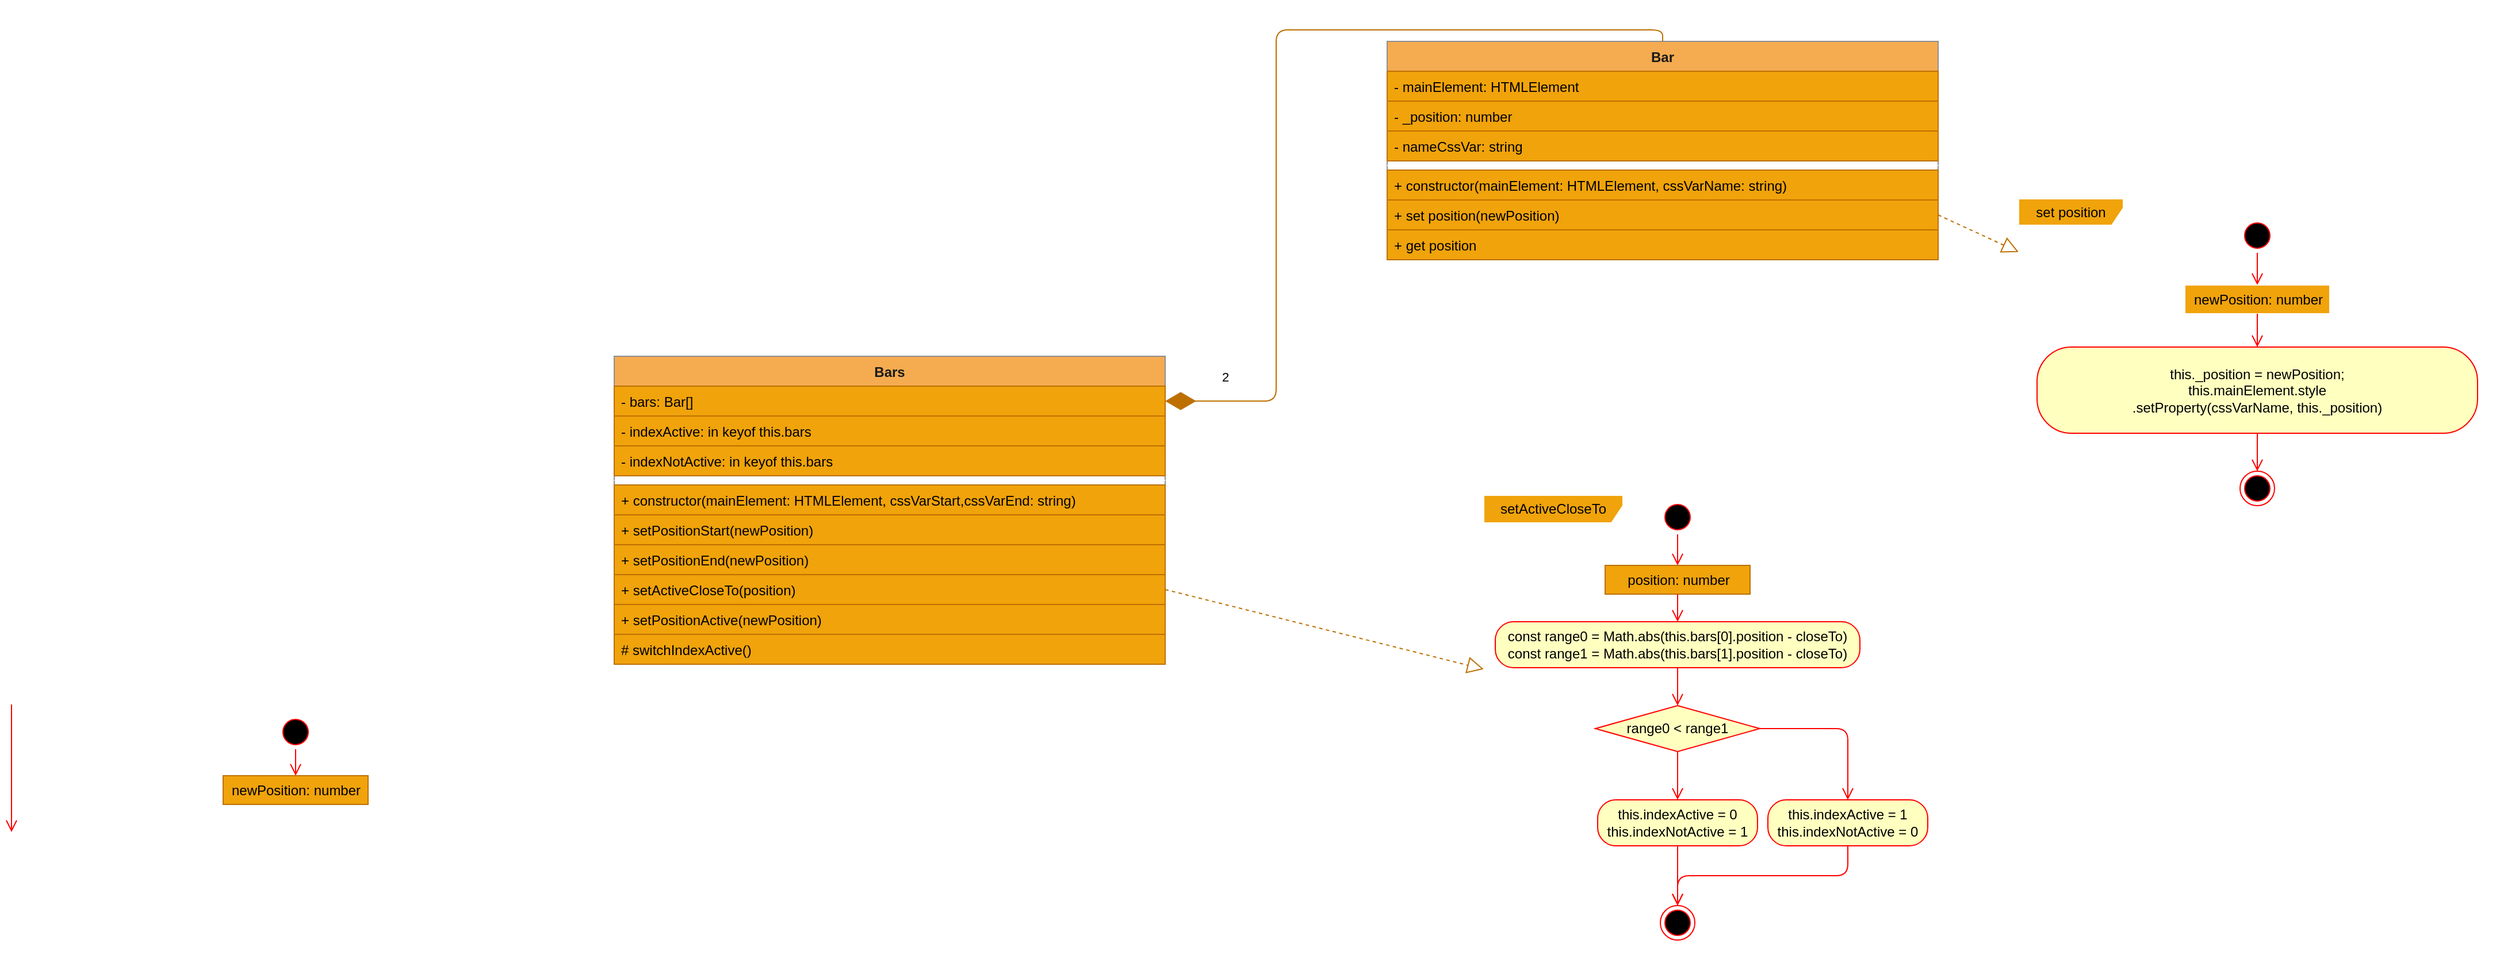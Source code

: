<mxfile>
    <diagram id="74KT8LeQoiMAGFOcbMwj" name="View">
        <mxGraphModel dx="813" dy="1317" grid="0" gridSize="10" guides="1" tooltips="1" connect="1" arrows="1" fold="1" page="0" pageScale="1" pageWidth="1169" pageHeight="827" background="none" math="0" shadow="0">
            <root>
                <mxCell id="0"/>
                <mxCell id="129" value="Def Figure" parent="0" visible="0"/>
                <mxCell id="130" value="View" style="swimlane;fontStyle=1;align=center;verticalAlign=top;childLayout=stackLayout;horizontal=1;startSize=26;horizontalStack=0;resizeParent=1;resizeParentMax=0;resizeLast=0;collapsible=1;marginBottom=0;rounded=0;sketch=0;strokeColor=#909090;fillColor=#F5AB50;fontColor=#1A1A1A;" parent="129" vertex="1">
                    <mxGeometry x="643" y="-582" width="228" height="164" as="geometry"/>
                </mxCell>
                <mxCell id="131" value="# protected: type" style="text;fillColor=#f0a30a;align=left;verticalAlign=top;spacingLeft=4;spacingRight=4;overflow=hidden;rotatable=0;points=[[0,0.5],[1,0.5]];portConstraint=eastwest;strokeColor=#BD7000;fontColor=#000000;" parent="130" vertex="1">
                    <mxGeometry y="26" width="228" height="26" as="geometry"/>
                </mxCell>
                <mxCell id="132" value="# bars: Bars" style="text;fillColor=#f0a30a;align=left;verticalAlign=top;spacingLeft=4;spacingRight=4;overflow=hidden;rotatable=0;points=[[0,0.5],[1,0.5]];portConstraint=eastwest;strokeColor=#BD7000;fontColor=#000000;" parent="130" vertex="1">
                    <mxGeometry y="52" width="228" height="26" as="geometry"/>
                </mxCell>
                <mxCell id="133" value="- private: type" style="text;fillColor=#f0a30a;align=left;verticalAlign=top;spacingLeft=4;spacingRight=4;overflow=hidden;rotatable=0;points=[[0,0.5],[1,0.5]];portConstraint=eastwest;strokeColor=#BD7000;fontColor=#000000;" parent="130" vertex="1">
                    <mxGeometry y="78" width="228" height="26" as="geometry"/>
                </mxCell>
                <mxCell id="134" value="+ public: type" style="text;fillColor=#f0a30a;align=left;verticalAlign=top;spacingLeft=4;spacingRight=4;overflow=hidden;rotatable=0;points=[[0,0.5],[1,0.5]];portConstraint=eastwest;strokeColor=#BD7000;fontColor=#000000;" parent="130" vertex="1">
                    <mxGeometry y="104" width="228" height="26" as="geometry"/>
                </mxCell>
                <mxCell id="135" value="" style="line;strokeWidth=1;align=left;verticalAlign=middle;spacingTop=-1;spacingLeft=3;spacingRight=3;rotatable=0;labelPosition=right;points=[];portConstraint=eastwest;fillColor=#F0A30A;strokeColor=#FFFFFF;" parent="130" vertex="1">
                    <mxGeometry y="130" width="228" height="8" as="geometry"/>
                </mxCell>
                <mxCell id="136" value="# protected(type): type" style="text;align=left;verticalAlign=top;spacingLeft=4;spacingRight=4;overflow=hidden;rotatable=0;points=[[0,0.5],[1,0.5]];portConstraint=eastwest;strokeColor=#BD7000;fontColor=#000000;fillColor=#F0A30A;" parent="130" vertex="1">
                    <mxGeometry y="138" width="228" height="26" as="geometry"/>
                </mxCell>
                <mxCell id="137" value="newPosition: number" style="html=1;rounded=0;sketch=0;fillColor=#F0A30A;gradientColor=none;fontColor=#000000;strokeColor=#BD7000;" parent="129" vertex="1">
                    <mxGeometry x="1165" y="-500" width="126" height="25" as="geometry"/>
                </mxCell>
                <mxCell id="138" value="Activity" style="rounded=1;whiteSpace=wrap;html=1;arcSize=40;fontColor=#000000;fillColor=#ffffc0;strokeColor=#ff0000;" parent="129" vertex="1">
                    <mxGeometry x="655" y="-197" width="120" height="40" as="geometry"/>
                </mxCell>
                <mxCell id="139" value="" style="edgeStyle=orthogonalEdgeStyle;html=1;verticalAlign=bottom;endArrow=open;endSize=8;strokeColor=#ff0000;fontColor=#000000;" parent="129" source="138" edge="1">
                    <mxGeometry relative="1" as="geometry">
                        <mxPoint x="715" y="-97" as="targetPoint"/>
                    </mxGeometry>
                </mxCell>
                <mxCell id="140" value="Condition" style="rhombus;whiteSpace=wrap;html=1;fillColor=#ffffc0;strokeColor=#ff0000;fontColor=#000000;" parent="129" vertex="1">
                    <mxGeometry x="1133" y="-207" width="80" height="40" as="geometry"/>
                </mxCell>
                <mxCell id="141" value="&lt;font color=&quot;#ffffff&quot;&gt;no&lt;/font&gt;" style="edgeStyle=orthogonalEdgeStyle;html=1;align=left;verticalAlign=bottom;endArrow=open;endSize=8;strokeColor=#ff0000;fontColor=#000000;" parent="129" source="140" edge="1">
                    <mxGeometry x="-1" relative="1" as="geometry">
                        <mxPoint x="1313" y="-187" as="targetPoint"/>
                    </mxGeometry>
                </mxCell>
                <mxCell id="142" value="&lt;font color=&quot;#ffffff&quot;&gt;yes&lt;/font&gt;" style="edgeStyle=orthogonalEdgeStyle;html=1;align=left;verticalAlign=top;endArrow=open;endSize=8;strokeColor=#ff0000;fontColor=#000000;" parent="129" source="140" edge="1">
                    <mxGeometry x="-1" relative="1" as="geometry">
                        <mxPoint x="1173" y="-107" as="targetPoint"/>
                    </mxGeometry>
                </mxCell>
                <mxCell id="145" value="set start" style="shape=umlFrame;whiteSpace=wrap;html=1;rounded=0;sketch=0;strokeColor=#FFFFFF;fillColor=#F0A30A;gradientColor=none;fontColor=#000000;" parent="129" vertex="1">
                    <mxGeometry x="1468" y="-622" width="417" height="285" as="geometry"/>
                </mxCell>
                <mxCell id="1" parent="0" visible="0"/>
                <mxCell id="119" value="Condition" style="rhombus;whiteSpace=wrap;html=1;fillColor=#ffffc0;strokeColor=#ff0000;" parent="1" vertex="1">
                    <mxGeometry x="2443.0" y="195" width="80" height="40" as="geometry"/>
                </mxCell>
                <mxCell id="91" value="View" parent="0" visible="0"/>
                <mxCell id="56" value="View" style="swimlane;fontStyle=1;align=center;verticalAlign=top;childLayout=stackLayout;horizontal=1;startSize=26;horizontalStack=0;resizeParent=1;resizeParentMax=0;resizeLast=0;collapsible=1;marginBottom=0;rounded=0;sketch=0;strokeColor=#909090;fillColor=#F5AB50;fontColor=#1A1A1A;" parent="91" vertex="1">
                    <mxGeometry x="571" y="47" width="228" height="190" as="geometry"/>
                </mxCell>
                <mxCell id="76" value="# protected: type" style="text;fillColor=#f0a30a;align=left;verticalAlign=top;spacingLeft=4;spacingRight=4;overflow=hidden;rotatable=0;points=[[0,0.5],[1,0.5]];portConstraint=eastwest;strokeColor=#BD7000;fontColor=#000000;" parent="56" vertex="1">
                    <mxGeometry y="26" width="228" height="26" as="geometry"/>
                </mxCell>
                <mxCell id="75" value="# bars: Bar[]" style="text;fillColor=#f0a30a;align=left;verticalAlign=top;spacingLeft=4;spacingRight=4;overflow=hidden;rotatable=0;points=[[0,0.5],[1,0.5]];portConstraint=eastwest;strokeColor=#BD7000;fontColor=#000000;" parent="56" vertex="1">
                    <mxGeometry y="52" width="228" height="26" as="geometry"/>
                </mxCell>
                <mxCell id="57" value="- private: type" style="text;fillColor=#f0a30a;align=left;verticalAlign=top;spacingLeft=4;spacingRight=4;overflow=hidden;rotatable=0;points=[[0,0.5],[1,0.5]];portConstraint=eastwest;strokeColor=#BD7000;fontColor=#000000;" parent="56" vertex="1">
                    <mxGeometry y="78" width="228" height="26" as="geometry"/>
                </mxCell>
                <mxCell id="64" value="+ public: type" style="text;fillColor=#f0a30a;align=left;verticalAlign=top;spacingLeft=4;spacingRight=4;overflow=hidden;rotatable=0;points=[[0,0.5],[1,0.5]];portConstraint=eastwest;strokeColor=#BD7000;fontColor=#000000;" parent="56" vertex="1">
                    <mxGeometry y="104" width="228" height="26" as="geometry"/>
                </mxCell>
                <mxCell id="58" value="" style="line;strokeWidth=1;align=left;verticalAlign=middle;spacingTop=-1;spacingLeft=3;spacingRight=3;rotatable=0;labelPosition=right;points=[];portConstraint=eastwest;fillColor=#F0A30A;strokeColor=#FFFFFF;" parent="56" vertex="1">
                    <mxGeometry y="130" width="228" height="8" as="geometry"/>
                </mxCell>
                <mxCell id="59" value="# protected(type): type" style="text;align=left;verticalAlign=top;spacingLeft=4;spacingRight=4;overflow=hidden;rotatable=0;points=[[0,0.5],[1,0.5]];portConstraint=eastwest;strokeColor=#BD7000;fontColor=#000000;fillColor=#F0A30A;" parent="56" vertex="1">
                    <mxGeometry y="138" width="228" height="26" as="geometry"/>
                </mxCell>
                <mxCell id="162" value="# moveEndBar(ev:MouseEvent)" style="text;align=left;verticalAlign=top;spacingLeft=4;spacingRight=4;overflow=hidden;rotatable=0;points=[[0,0.5],[1,0.5]];portConstraint=eastwest;strokeColor=#BD7000;fontColor=#000000;fillColor=#F0A30A;" parent="56" vertex="1">
                    <mxGeometry y="164" width="228" height="26" as="geometry"/>
                </mxCell>
                <mxCell id="92" value="Bars" parent="0"/>
                <mxCell id="88" value="" style="endArrow=diamondThin;endFill=1;endSize=24;html=1;strokeColor=#BD7000;fontColor=#000000;entryX=1;entryY=0.5;entryDx=0;entryDy=0;exitX=0.5;exitY=0;exitDx=0;exitDy=0;edgeStyle=orthogonalEdgeStyle;fillColor=#f0a30a;" parent="92" source="69" target="75" edge="1">
                    <mxGeometry width="160" relative="1" as="geometry">
                        <mxPoint x="1019" y="103" as="sourcePoint"/>
                        <mxPoint x="1179" y="103" as="targetPoint"/>
                    </mxGeometry>
                </mxCell>
                <mxCell id="90" value="&lt;font color=&quot;#ffffff&quot;&gt;+ 1, 2&lt;/font&gt;" style="edgeLabel;html=1;align=center;verticalAlign=middle;resizable=0;points=[];fontColor=#000000;" parent="88" vertex="1" connectable="0">
                    <mxGeometry x="0.877" y="2" relative="1" as="geometry">
                        <mxPoint x="8.5" y="11" as="offset"/>
                    </mxGeometry>
                </mxCell>
                <mxCell id="69" value="Bars" style="swimlane;fontStyle=1;align=center;verticalAlign=top;childLayout=stackLayout;horizontal=1;startSize=26;horizontalStack=0;resizeParent=1;resizeParentMax=0;resizeLast=0;collapsible=1;marginBottom=0;rounded=0;sketch=0;strokeColor=#909090;fillColor=#F5AB50;fontColor=#1A1A1A;" parent="92" vertex="1">
                    <mxGeometry x="905" y="-251" width="479" height="268" as="geometry"/>
                </mxCell>
                <mxCell id="dh0iSm7wnKfBE4R76pGg-200" value="- bars: Bar[]" style="text;fillColor=#f0a30a;align=left;verticalAlign=top;spacingLeft=4;spacingRight=4;overflow=hidden;rotatable=0;points=[[0,0.5],[1,0.5]];portConstraint=eastwest;strokeColor=#BD7000;fontColor=#000000;" vertex="1" parent="69">
                    <mxGeometry y="26" width="479" height="26" as="geometry"/>
                </mxCell>
                <mxCell id="dh0iSm7wnKfBE4R76pGg-233" value="- indexActive: in keyof this.bars" style="text;fillColor=#f0a30a;align=left;verticalAlign=top;spacingLeft=4;spacingRight=4;overflow=hidden;rotatable=0;points=[[0,0.5],[1,0.5]];portConstraint=eastwest;strokeColor=#BD7000;fontColor=#000000;" vertex="1" parent="69">
                    <mxGeometry y="52" width="479" height="26" as="geometry"/>
                </mxCell>
                <mxCell id="dh0iSm7wnKfBE4R76pGg-201" value="- indexNotActive: in keyof this.bars" style="text;fillColor=#f0a30a;align=left;verticalAlign=top;spacingLeft=4;spacingRight=4;overflow=hidden;rotatable=0;points=[[0,0.5],[1,0.5]];portConstraint=eastwest;strokeColor=#BD7000;fontColor=#000000;" vertex="1" parent="69">
                    <mxGeometry y="78" width="479" height="26" as="geometry"/>
                </mxCell>
                <mxCell id="73" value="" style="line;strokeWidth=1;align=left;verticalAlign=middle;spacingTop=-1;spacingLeft=3;spacingRight=3;rotatable=0;labelPosition=right;points=[];portConstraint=eastwest;fillColor=#F0A30A;strokeColor=#FFFFFF;" parent="69" vertex="1">
                    <mxGeometry y="104" width="479" height="8" as="geometry"/>
                </mxCell>
                <mxCell id="78" value="+ constructor(mainElement: HTMLElement, cssVarStart,cssVarEnd: string)" style="text;align=left;verticalAlign=top;spacingLeft=4;spacingRight=4;overflow=hidden;rotatable=0;points=[[0,0.5],[1,0.5]];portConstraint=eastwest;strokeColor=#BD7000;fontColor=#000000;fillColor=#F0A30A;" parent="69" vertex="1">
                    <mxGeometry y="112" width="479" height="26" as="geometry"/>
                </mxCell>
                <mxCell id="dh0iSm7wnKfBE4R76pGg-185" value="+ setPositionStart(newPosition)" style="text;align=left;verticalAlign=top;spacingLeft=4;spacingRight=4;overflow=hidden;rotatable=0;points=[[0,0.5],[1,0.5]];portConstraint=eastwest;strokeColor=#BD7000;fontColor=#000000;fillColor=#F0A30A;" vertex="1" parent="69">
                    <mxGeometry y="138" width="479" height="26" as="geometry"/>
                </mxCell>
                <mxCell id="79" value="+ setPositionEnd(newPosition)" style="text;align=left;verticalAlign=top;spacingLeft=4;spacingRight=4;overflow=hidden;rotatable=0;points=[[0,0.5],[1,0.5]];portConstraint=eastwest;strokeColor=#BD7000;fontColor=#000000;fillColor=#F0A30A;" parent="69" vertex="1">
                    <mxGeometry y="164" width="479" height="26" as="geometry"/>
                </mxCell>
                <mxCell id="80" value="+ setActiveCloseTo(position)" style="text;align=left;verticalAlign=top;spacingLeft=4;spacingRight=4;overflow=hidden;rotatable=0;points=[[0,0.5],[1,0.5]];portConstraint=eastwest;strokeColor=#BD7000;fontColor=#000000;fillColor=#F0A30A;" parent="69" vertex="1">
                    <mxGeometry y="190" width="479" height="26" as="geometry"/>
                </mxCell>
                <mxCell id="dh0iSm7wnKfBE4R76pGg-227" value="+ setPositionActive(newPosition)" style="text;align=left;verticalAlign=top;spacingLeft=4;spacingRight=4;overflow=hidden;rotatable=0;points=[[0,0.5],[1,0.5]];portConstraint=eastwest;strokeColor=#BD7000;fontColor=#000000;fillColor=#F0A30A;" vertex="1" parent="69">
                    <mxGeometry y="216" width="479" height="26" as="geometry"/>
                </mxCell>
                <mxCell id="dh0iSm7wnKfBE4R76pGg-232" value="# switchIndexActive()" style="text;align=left;verticalAlign=top;spacingLeft=4;spacingRight=4;overflow=hidden;rotatable=0;points=[[0,0.5],[1,0.5]];portConstraint=eastwest;strokeColor=#BD7000;fontColor=#000000;fillColor=#F0A30A;" vertex="1" parent="69">
                    <mxGeometry y="242" width="479" height="26" as="geometry"/>
                </mxCell>
                <mxCell id="dh0iSm7wnKfBE4R76pGg-186" value="Bar" style="swimlane;fontStyle=1;align=center;verticalAlign=top;childLayout=stackLayout;horizontal=1;startSize=26;horizontalStack=0;resizeParent=1;resizeParentMax=0;resizeLast=0;collapsible=1;marginBottom=0;rounded=0;sketch=0;strokeColor=#909090;fillColor=#F5AB50;fontColor=#1A1A1A;" vertex="1" parent="92">
                    <mxGeometry x="1577" y="-525" width="479" height="190" as="geometry"/>
                </mxCell>
                <mxCell id="dh0iSm7wnKfBE4R76pGg-187" value="- mainElement: HTMLElement" style="text;fillColor=#f0a30a;align=left;verticalAlign=top;spacingLeft=4;spacingRight=4;overflow=hidden;rotatable=0;points=[[0,0.5],[1,0.5]];portConstraint=eastwest;strokeColor=#BD7000;fontColor=#000000;" vertex="1" parent="dh0iSm7wnKfBE4R76pGg-186">
                    <mxGeometry y="26" width="479" height="26" as="geometry"/>
                </mxCell>
                <mxCell id="dh0iSm7wnKfBE4R76pGg-188" value="- _position: number" style="text;fillColor=#f0a30a;align=left;verticalAlign=top;spacingLeft=4;spacingRight=4;overflow=hidden;rotatable=0;points=[[0,0.5],[1,0.5]];portConstraint=eastwest;strokeColor=#BD7000;fontColor=#000000;" vertex="1" parent="dh0iSm7wnKfBE4R76pGg-186">
                    <mxGeometry y="52" width="479" height="26" as="geometry"/>
                </mxCell>
                <mxCell id="dh0iSm7wnKfBE4R76pGg-189" value="- nameCssVar: string" style="text;fillColor=#f0a30a;align=left;verticalAlign=top;spacingLeft=4;spacingRight=4;overflow=hidden;rotatable=0;points=[[0,0.5],[1,0.5]];portConstraint=eastwest;strokeColor=#BD7000;fontColor=#000000;" vertex="1" parent="dh0iSm7wnKfBE4R76pGg-186">
                    <mxGeometry y="78" width="479" height="26" as="geometry"/>
                </mxCell>
                <mxCell id="dh0iSm7wnKfBE4R76pGg-190" value="" style="line;strokeWidth=1;align=left;verticalAlign=middle;spacingTop=-1;spacingLeft=3;spacingRight=3;rotatable=0;labelPosition=right;points=[];portConstraint=eastwest;fillColor=#F0A30A;strokeColor=#FFFFFF;" vertex="1" parent="dh0iSm7wnKfBE4R76pGg-186">
                    <mxGeometry y="104" width="479" height="8" as="geometry"/>
                </mxCell>
                <mxCell id="dh0iSm7wnKfBE4R76pGg-191" value="+ constructor(mainElement: HTMLElement, cssVarName: string)" style="text;align=left;verticalAlign=top;spacingLeft=4;spacingRight=4;overflow=hidden;rotatable=0;points=[[0,0.5],[1,0.5]];portConstraint=eastwest;strokeColor=#BD7000;fontColor=#000000;fillColor=#F0A30A;" vertex="1" parent="dh0iSm7wnKfBE4R76pGg-186">
                    <mxGeometry y="112" width="479" height="26" as="geometry"/>
                </mxCell>
                <mxCell id="dh0iSm7wnKfBE4R76pGg-192" value="+ set position(newPosition)" style="text;align=left;verticalAlign=top;spacingLeft=4;spacingRight=4;overflow=hidden;rotatable=0;points=[[0,0.5],[1,0.5]];portConstraint=eastwest;strokeColor=#BD7000;fontColor=#000000;fillColor=#F0A30A;" vertex="1" parent="dh0iSm7wnKfBE4R76pGg-186">
                    <mxGeometry y="138" width="479" height="26" as="geometry"/>
                </mxCell>
                <mxCell id="dh0iSm7wnKfBE4R76pGg-193" value="+ get position" style="text;align=left;verticalAlign=top;spacingLeft=4;spacingRight=4;overflow=hidden;rotatable=0;points=[[0,0.5],[1,0.5]];portConstraint=eastwest;strokeColor=#BD7000;fontColor=#000000;fillColor=#F0A30A;" vertex="1" parent="dh0iSm7wnKfBE4R76pGg-186">
                    <mxGeometry y="164" width="479" height="26" as="geometry"/>
                </mxCell>
                <mxCell id="dh0iSm7wnKfBE4R76pGg-198" value="" style="endArrow=diamondThin;endFill=1;endSize=24;html=1;strokeColor=#BD7000;entryX=1;entryY=0.5;entryDx=0;entryDy=0;edgeStyle=orthogonalEdgeStyle;exitX=0.5;exitY=0;exitDx=0;exitDy=0;" edge="1" parent="92" source="dh0iSm7wnKfBE4R76pGg-186" target="dh0iSm7wnKfBE4R76pGg-200">
                    <mxGeometry width="160" relative="1" as="geometry">
                        <mxPoint x="1575" y="-90.42" as="sourcePoint"/>
                        <mxPoint x="1735" y="-90.42" as="targetPoint"/>
                    </mxGeometry>
                </mxCell>
                <mxCell id="dh0iSm7wnKfBE4R76pGg-199" value="2" style="edgeLabel;html=1;align=center;verticalAlign=middle;resizable=0;points=[];" vertex="1" connectable="0" parent="dh0iSm7wnKfBE4R76pGg-198">
                    <mxGeometry x="0.855" y="2" relative="1" as="geometry">
                        <mxPoint x="-3.83" y="-23" as="offset"/>
                    </mxGeometry>
                </mxCell>
                <mxCell id="93" value="Bars implementation" parent="0"/>
                <mxCell id="106" value="" style="endArrow=block;dashed=1;endFill=0;endSize=12;html=1;strokeColor=#BD7000;fontColor=#000000;exitX=1;exitY=0.5;exitDx=0;exitDy=0;fillColor=#f0a30a;" parent="93" source="dh0iSm7wnKfBE4R76pGg-192" target="102" edge="1">
                    <mxGeometry width="160" relative="1" as="geometry">
                        <mxPoint x="1612" y="55" as="sourcePoint"/>
                        <mxPoint x="1772" y="55" as="targetPoint"/>
                    </mxGeometry>
                </mxCell>
                <mxCell id="dh0iSm7wnKfBE4R76pGg-196" value="" style="group" vertex="1" connectable="0" parent="93">
                    <mxGeometry x="2126" y="-388" width="417" height="285" as="geometry"/>
                </mxCell>
                <mxCell id="102" value="set position" style="shape=umlFrame;whiteSpace=wrap;html=1;rounded=0;sketch=0;strokeColor=#FFFFFF;fillColor=#F0A30A;gradientColor=none;fontColor=#000000;width=91;height=23;" parent="dh0iSm7wnKfBE4R76pGg-196" vertex="1">
                    <mxGeometry width="417" height="285" as="geometry"/>
                </mxCell>
                <mxCell id="94" value="" style="ellipse;html=1;shape=startState;fillColor=#000000;strokeColor=#ff0000;rounded=0;sketch=0;fontColor=#000000;" parent="dh0iSm7wnKfBE4R76pGg-196" vertex="1">
                    <mxGeometry x="192.5" y="17" width="30" height="30" as="geometry"/>
                </mxCell>
                <mxCell id="95" value="" style="edgeStyle=orthogonalEdgeStyle;html=1;verticalAlign=bottom;endArrow=open;endSize=8;strokeColor=#ff0000;fontColor=#000000;entryX=0.5;entryY=0;entryDx=0;entryDy=0;" parent="dh0iSm7wnKfBE4R76pGg-196" source="94" target="96" edge="1">
                    <mxGeometry as="geometry">
                        <mxPoint x="207.5" y="107" as="targetPoint"/>
                    </mxGeometry>
                </mxCell>
                <mxCell id="96" value="newPosition: number" style="html=1;rounded=0;sketch=0;strokeColor=#FFFFFF;fillColor=#F0A30A;gradientColor=none;fontColor=#000000;" parent="dh0iSm7wnKfBE4R76pGg-196" vertex="1">
                    <mxGeometry x="144.5" y="75" width="126" height="25" as="geometry"/>
                </mxCell>
                <mxCell id="97" value="this._position = newPosition;&lt;br&gt;this.&lt;span style=&quot;text-align: left&quot;&gt;mainElement.style&lt;br&gt;.setProperty(&lt;/span&gt;&lt;span style=&quot;text-align: left&quot;&gt;cssVarName&lt;/span&gt;&lt;span style=&quot;text-align: left&quot;&gt;,&amp;nbsp;&lt;/span&gt;this._position&lt;span style=&quot;text-align: left&quot;&gt;)&lt;/span&gt;" style="rounded=1;whiteSpace=wrap;html=1;arcSize=40;fontColor=#000000;fillColor=#ffffc0;strokeColor=#ff0000;sketch=0;" parent="dh0iSm7wnKfBE4R76pGg-196" vertex="1">
                    <mxGeometry x="16" y="129" width="383" height="75" as="geometry"/>
                </mxCell>
                <mxCell id="98" value="" style="edgeStyle=orthogonalEdgeStyle;html=1;verticalAlign=bottom;endArrow=open;endSize=8;strokeColor=#ff0000;fontColor=#000000;" parent="dh0iSm7wnKfBE4R76pGg-196" source="97" target="100" edge="1">
                    <mxGeometry as="geometry">
                        <mxPoint x="293.5" y="403" as="targetPoint"/>
                    </mxGeometry>
                </mxCell>
                <mxCell id="99" value="" style="edgeStyle=orthogonalEdgeStyle;html=1;verticalAlign=bottom;endArrow=open;endSize=8;strokeColor=#ff0000;fontColor=#000000;exitX=0.5;exitY=1;exitDx=0;exitDy=0;entryX=0.5;entryY=0;entryDx=0;entryDy=0;" parent="dh0iSm7wnKfBE4R76pGg-196" source="96" target="97" edge="1">
                    <mxGeometry as="geometry">
                        <mxPoint x="303.5" y="413" as="targetPoint"/>
                        <mxPoint x="303.5" y="353" as="sourcePoint"/>
                    </mxGeometry>
                </mxCell>
                <mxCell id="100" value="" style="ellipse;html=1;shape=endState;fillColor=#000000;strokeColor=#ff0000;" parent="dh0iSm7wnKfBE4R76pGg-196" vertex="1">
                    <mxGeometry x="192.5" y="237" width="30" height="30" as="geometry"/>
                </mxCell>
                <mxCell id="dh0iSm7wnKfBE4R76pGg-226" value="" style="endArrow=block;dashed=1;endFill=0;endSize=12;html=1;strokeColor=#BD7000;fontColor=#000000;exitX=1;exitY=0.5;exitDx=0;exitDy=0;fillColor=#f0a30a;" edge="1" parent="93" source="80" target="dh0iSm7wnKfBE4R76pGg-219">
                    <mxGeometry width="160" relative="1" as="geometry">
                        <mxPoint x="1657.0" y="58" as="sourcePoint"/>
                        <mxPoint x="1738" y="74.088" as="targetPoint"/>
                    </mxGeometry>
                </mxCell>
                <mxCell id="dh0iSm7wnKfBE4R76pGg-228" value="" style="ellipse;html=1;shape=startState;fillColor=#000000;strokeColor=#ff0000;" vertex="1" parent="93">
                    <mxGeometry x="613" y="61" width="30" height="30" as="geometry"/>
                </mxCell>
                <mxCell id="dh0iSm7wnKfBE4R76pGg-229" value="" style="edgeStyle=orthogonalEdgeStyle;html=1;verticalAlign=bottom;endArrow=open;endSize=8;strokeColor=#ff0000;" edge="1" source="dh0iSm7wnKfBE4R76pGg-228" parent="93" target="dh0iSm7wnKfBE4R76pGg-230">
                    <mxGeometry relative="1" as="geometry">
                        <mxPoint x="628" y="151" as="targetPoint"/>
                    </mxGeometry>
                </mxCell>
                <mxCell id="dh0iSm7wnKfBE4R76pGg-230" value="newPosition: number" style="html=1;rounded=0;sketch=0;fillColor=#F0A30A;gradientColor=none;fontColor=#000000;strokeColor=#BD7000;" vertex="1" parent="93">
                    <mxGeometry x="565.0" y="114" width="126" height="25" as="geometry"/>
                </mxCell>
                <mxCell id="dh0iSm7wnKfBE4R76pGg-231" value="" style="edgeStyle=orthogonalEdgeStyle;html=1;verticalAlign=bottom;endArrow=open;endSize=8;strokeColor=#ff0000;" edge="1" parent="93">
                    <mxGeometry relative="1" as="geometry">
                        <mxPoint x="381" y="163" as="targetPoint"/>
                        <mxPoint x="381.0" y="52" as="sourcePoint"/>
                        <Array as="points">
                            <mxPoint x="381" y="75"/>
                            <mxPoint x="381" y="75"/>
                        </Array>
                    </mxGeometry>
                </mxCell>
                <mxCell id="dh0iSm7wnKfBE4R76pGg-236" value="" style="group" vertex="1" connectable="0" parent="93">
                    <mxGeometry x="1661" y="-130" width="397" height="402" as="geometry"/>
                </mxCell>
                <mxCell id="dh0iSm7wnKfBE4R76pGg-219" value="&lt;span style=&quot;text-align: left&quot;&gt;setActiveCloseTo&lt;/span&gt;" style="shape=umlFrame;whiteSpace=wrap;html=1;rounded=0;sketch=0;strokeColor=#FFFFFF;fillColor=#F0A30A;gradientColor=none;fontColor=#000000;width=121;height=24;" vertex="1" parent="dh0iSm7wnKfBE4R76pGg-236">
                    <mxGeometry width="397" height="402" as="geometry"/>
                </mxCell>
                <mxCell id="dh0iSm7wnKfBE4R76pGg-202" value="" style="ellipse;html=1;shape=startState;fillColor=#000000;strokeColor=#ff0000;" vertex="1" parent="dh0iSm7wnKfBE4R76pGg-236">
                    <mxGeometry x="153.5" y="4" width="30" height="30" as="geometry"/>
                </mxCell>
                <mxCell id="dh0iSm7wnKfBE4R76pGg-203" value="" style="edgeStyle=orthogonalEdgeStyle;html=1;verticalAlign=bottom;endArrow=open;endSize=8;strokeColor=#ff0000;entryX=0.5;entryY=0;entryDx=0;entryDy=0;" edge="1" source="dh0iSm7wnKfBE4R76pGg-202" parent="dh0iSm7wnKfBE4R76pGg-236" target="dh0iSm7wnKfBE4R76pGg-204">
                    <mxGeometry as="geometry">
                        <mxPoint x="168.5" y="76" as="targetPoint"/>
                    </mxGeometry>
                </mxCell>
                <mxCell id="dh0iSm7wnKfBE4R76pGg-204" value="position: number" style="html=1;rounded=0;sketch=0;fillColor=#F0A30A;gradientColor=none;fontColor=#000000;strokeColor=#BD7000;" vertex="1" parent="dh0iSm7wnKfBE4R76pGg-236">
                    <mxGeometry x="105.5" y="61" width="126" height="25" as="geometry"/>
                </mxCell>
                <mxCell id="dh0iSm7wnKfBE4R76pGg-207" value="const range0 = Math.abs(this.bars[0].position - closeTo)&lt;br&gt;const range1 = Math.abs(this.bars[1].position - closeTo)" style="rounded=1;whiteSpace=wrap;html=1;arcSize=40;fontColor=#000000;fillColor=#ffffc0;strokeColor=#ff0000;" vertex="1" parent="dh0iSm7wnKfBE4R76pGg-236">
                    <mxGeometry x="10" y="110" width="317" height="40" as="geometry"/>
                </mxCell>
                <mxCell id="dh0iSm7wnKfBE4R76pGg-208" value="" style="edgeStyle=orthogonalEdgeStyle;html=1;verticalAlign=bottom;endArrow=open;endSize=8;strokeColor=#ff0000;fontColor=#000000;entryX=0.5;entryY=0;entryDx=0;entryDy=0;" edge="1" source="dh0iSm7wnKfBE4R76pGg-207" parent="dh0iSm7wnKfBE4R76pGg-236" target="dh0iSm7wnKfBE4R76pGg-210">
                    <mxGeometry as="geometry">
                        <mxPoint x="357" y="450" as="targetPoint"/>
                    </mxGeometry>
                </mxCell>
                <mxCell id="dh0iSm7wnKfBE4R76pGg-209" value="" style="edgeStyle=orthogonalEdgeStyle;html=1;verticalAlign=bottom;endArrow=open;endSize=8;strokeColor=#ff0000;fontColor=#000000;exitX=0.5;exitY=1;exitDx=0;exitDy=0;entryX=0.5;entryY=0;entryDx=0;entryDy=0;" edge="1" parent="dh0iSm7wnKfBE4R76pGg-236" source="dh0iSm7wnKfBE4R76pGg-204" target="dh0iSm7wnKfBE4R76pGg-207">
                    <mxGeometry as="geometry">
                        <mxPoint x="80" y="220.0" as="targetPoint"/>
                        <mxPoint x="80" y="160.0" as="sourcePoint"/>
                    </mxGeometry>
                </mxCell>
                <mxCell id="dh0iSm7wnKfBE4R76pGg-210" value="range0 &amp;lt; range1" style="rhombus;whiteSpace=wrap;html=1;fillColor=#ffffc0;strokeColor=#ff0000;fontColor=#000000;" vertex="1" parent="dh0iSm7wnKfBE4R76pGg-236">
                    <mxGeometry x="97" y="183" width="143" height="40" as="geometry"/>
                </mxCell>
                <mxCell id="dh0iSm7wnKfBE4R76pGg-211" value="&lt;font color=&quot;#ffffff&quot;&gt;no&lt;/font&gt;" style="edgeStyle=orthogonalEdgeStyle;html=1;align=left;verticalAlign=bottom;endArrow=open;endSize=8;strokeColor=#ff0000;fontColor=#000000;entryX=0.5;entryY=0;entryDx=0;entryDy=0;exitX=1;exitY=0.5;exitDx=0;exitDy=0;" edge="1" source="dh0iSm7wnKfBE4R76pGg-210" parent="dh0iSm7wnKfBE4R76pGg-236" target="dh0iSm7wnKfBE4R76pGg-235">
                    <mxGeometry as="geometry">
                        <mxPoint x="307.5" y="264" as="targetPoint"/>
                    </mxGeometry>
                </mxCell>
                <mxCell id="dh0iSm7wnKfBE4R76pGg-212" value="&lt;font color=&quot;#ffffff&quot;&gt;yes&lt;/font&gt;" style="edgeStyle=orthogonalEdgeStyle;html=1;align=left;verticalAlign=top;endArrow=open;endSize=8;strokeColor=#ff0000;fontColor=#000000;entryX=0.5;entryY=0;entryDx=0;entryDy=0;" edge="1" source="dh0iSm7wnKfBE4R76pGg-210" parent="dh0iSm7wnKfBE4R76pGg-236" target="dh0iSm7wnKfBE4R76pGg-222">
                    <mxGeometry x="-1661" y="130" as="geometry">
                        <mxPoint x="168.5" y="263" as="targetPoint"/>
                        <mxPoint y="-13" as="offset"/>
                    </mxGeometry>
                </mxCell>
                <mxCell id="dh0iSm7wnKfBE4R76pGg-217" value="" style="ellipse;html=1;shape=endState;fillColor=#000000;strokeColor=#ff0000;" vertex="1" parent="dh0iSm7wnKfBE4R76pGg-236">
                    <mxGeometry x="153.5" y="357" width="30" height="30" as="geometry"/>
                </mxCell>
                <mxCell id="dh0iSm7wnKfBE4R76pGg-222" value="this.&lt;span style=&quot;text-align: left&quot;&gt;indexActive = 0&lt;br&gt;&lt;/span&gt;this.&lt;span style=&quot;text-align: left&quot;&gt;indexNotActive = 1&lt;/span&gt;&lt;span style=&quot;text-align: left&quot;&gt;&lt;br&gt;&lt;/span&gt;" style="rounded=1;whiteSpace=wrap;html=1;arcSize=40;fontColor=#000000;fillColor=#ffffc0;strokeColor=#ff0000;" vertex="1" parent="dh0iSm7wnKfBE4R76pGg-236">
                    <mxGeometry x="99" y="265" width="139" height="40" as="geometry"/>
                </mxCell>
                <mxCell id="dh0iSm7wnKfBE4R76pGg-223" value="" style="edgeStyle=orthogonalEdgeStyle;html=1;verticalAlign=bottom;endArrow=open;endSize=8;strokeColor=#ff0000;fontColor=#000000;entryX=0.5;entryY=0;entryDx=0;entryDy=0;exitX=0.5;exitY=1;exitDx=0;exitDy=0;" edge="1" parent="dh0iSm7wnKfBE4R76pGg-236" source="dh0iSm7wnKfBE4R76pGg-235" target="dh0iSm7wnKfBE4R76pGg-217">
                    <mxGeometry as="geometry">
                        <mxPoint x="350" y="465" as="targetPoint"/>
                        <mxPoint x="246" y="432" as="sourcePoint"/>
                        <Array as="points"/>
                    </mxGeometry>
                </mxCell>
                <mxCell id="dh0iSm7wnKfBE4R76pGg-224" value="" style="edgeStyle=orthogonalEdgeStyle;html=1;verticalAlign=bottom;endArrow=open;endSize=8;strokeColor=#ff0000;fontColor=#000000;entryX=0.5;entryY=0;entryDx=0;entryDy=0;" edge="1" parent="dh0iSm7wnKfBE4R76pGg-236" source="dh0iSm7wnKfBE4R76pGg-222" target="dh0iSm7wnKfBE4R76pGg-217">
                    <mxGeometry as="geometry">
                        <mxPoint x="507" y="509" as="targetPoint"/>
                        <mxPoint x="233.0" y="276.5" as="sourcePoint"/>
                    </mxGeometry>
                </mxCell>
                <mxCell id="dh0iSm7wnKfBE4R76pGg-235" value="this.&lt;span style=&quot;text-align: left&quot;&gt;indexActive = 1&lt;br&gt;&lt;/span&gt;this.&lt;span style=&quot;text-align: left&quot;&gt;indexNotActive = 0&lt;/span&gt;&lt;span style=&quot;text-align: left&quot;&gt;&lt;br&gt;&lt;/span&gt;" style="rounded=1;whiteSpace=wrap;html=1;arcSize=40;fontColor=#000000;fillColor=#ffffc0;strokeColor=#ff0000;" vertex="1" parent="dh0iSm7wnKfBE4R76pGg-236">
                    <mxGeometry x="247" y="265" width="139" height="40" as="geometry"/>
                </mxCell>
                <mxCell id="161" value="moveEndBar implementation" parent="0" visible="0"/>
                <mxCell id="163" value="" style="ellipse;html=1;shape=startState;fillColor=#000000;strokeColor=#ff0000;fontColor=#000000;" parent="161" vertex="1">
                    <mxGeometry x="1020" y="-31" width="30" height="30" as="geometry"/>
                </mxCell>
                <mxCell id="164" value="" style="edgeStyle=orthogonalEdgeStyle;html=1;verticalAlign=bottom;endArrow=open;endSize=8;strokeColor=#ff0000;fontColor=#000000;" parent="161" source="163" target="167" edge="1">
                    <mxGeometry relative="1" as="geometry">
                        <mxPoint x="1035" y="59" as="targetPoint"/>
                    </mxGeometry>
                </mxCell>
                <mxCell id="167" value="const newPosition = this.getNewPosition(ev)" style="rounded=1;whiteSpace=wrap;html=1;arcSize=40;fontColor=#000000;fillColor=#ffffc0;strokeColor=#ff0000;" parent="161" vertex="1">
                    <mxGeometry x="848" y="78" width="252" height="24" as="geometry"/>
                </mxCell>
                <mxCell id="169" value="&lt;font color=&quot;#ffffff&quot;&gt;no&lt;/font&gt;" style="edgeStyle=orthogonalEdgeStyle;html=1;align=left;verticalAlign=bottom;endArrow=open;endSize=8;strokeColor=#ff0000;fontColor=#000000;entryX=0.5;entryY=0;entryDx=0;entryDy=0;" parent="161" source="168" target="180" edge="1">
                    <mxGeometry x="-1" relative="1" as="geometry">
                        <mxPoint x="1247" y="172" as="targetPoint"/>
                    </mxGeometry>
                </mxCell>
                <mxCell id="178" value="" style="edgeStyle=orthogonalEdgeStyle;html=1;verticalAlign=bottom;endArrow=open;endSize=8;strokeColor=#ff0000;fontColor=#000000;exitX=0.5;exitY=1;exitDx=0;exitDy=0;entryX=0.5;entryY=0;entryDx=0;entryDy=0;" parent="161" source="167" target="168" edge="1">
                    <mxGeometry relative="1" as="geometry">
                        <mxPoint x="992" y="271" as="targetPoint"/>
                        <mxPoint x="1053" y="192.0" as="sourcePoint"/>
                    </mxGeometry>
                </mxCell>
                <mxCell id="179" value="" style="group" parent="161" vertex="1" connectable="0">
                    <mxGeometry x="818" y="123" width="282" height="310" as="geometry"/>
                </mxCell>
                <mxCell id="168" value="newPosition &amp;gt; MAX_POSITION" style="rhombus;whiteSpace=wrap;html=1;fillColor=#ffffc0;strokeColor=#ff0000;fontColor=#000000;" parent="179" vertex="1">
                    <mxGeometry x="78.25" width="155.5" height="98" as="geometry"/>
                </mxCell>
                <mxCell id="170" value="&lt;font color=&quot;#ffffff&quot;&gt;yes&lt;/font&gt;" style="edgeStyle=orthogonalEdgeStyle;html=1;align=left;verticalAlign=top;endArrow=open;endSize=8;strokeColor=#ff0000;fontColor=#000000;entryX=0.5;entryY=0;entryDx=0;entryDy=0;" parent="179" source="168" target="171" edge="1">
                    <mxGeometry x="-818" y="-123" as="geometry">
                        <mxPoint x="-68" y="390" as="targetPoint"/>
                        <mxPoint x="13" y="-11" as="offset"/>
                    </mxGeometry>
                </mxCell>
                <mxCell id="171" value="movingBar.position &amp;lt; MAX_POSITION" style="rhombus;whiteSpace=wrap;html=1;fillColor=#ffffc0;strokeColor=#ff0000;fontColor=#000000;" parent="179" vertex="1">
                    <mxGeometry x="71" y="119" width="170" height="90" as="geometry"/>
                </mxCell>
                <mxCell id="172" value="&lt;font color=&quot;#ffffff&quot;&gt;no&lt;/font&gt;" style="edgeStyle=orthogonalEdgeStyle;html=1;align=left;verticalAlign=bottom;endArrow=open;endSize=8;strokeColor=#ff0000;fontColor=#000000;" parent="179" source="171" target="175" edge="1">
                    <mxGeometry x="-818" y="-123" as="geometry">
                        <mxPoint x="364" y="274" as="targetPoint"/>
                        <mxPoint x="5" y="-58" as="offset"/>
                    </mxGeometry>
                </mxCell>
                <mxCell id="173" value="&lt;font color=&quot;#ffffff&quot;&gt;yes&lt;/font&gt;" style="edgeStyle=orthogonalEdgeStyle;html=1;align=left;verticalAlign=top;endArrow=open;endSize=8;strokeColor=#ff0000;fontColor=#000000;entryX=0.5;entryY=0;entryDx=0;entryDy=0;" parent="179" source="171" target="174" edge="1">
                    <mxGeometry x="-818" y="-123" as="geometry">
                        <mxPoint x="224" y="354" as="targetPoint"/>
                        <mxPoint x="12" y="-19" as="offset"/>
                    </mxGeometry>
                </mxCell>
                <mxCell id="174" value="movingBar.position = MAX_POSITION" style="rounded=1;whiteSpace=wrap;html=1;arcSize=40;fontColor=#000000;fillColor=#ffffc0;strokeColor=#ff0000;" parent="179" vertex="1">
                    <mxGeometry x="30" y="229" width="252" height="24" as="geometry"/>
                </mxCell>
                <mxCell id="175" value="" style="ellipse;html=1;shape=endState;fillColor=#000000;strokeColor=#ff0000;" parent="179" vertex="1">
                    <mxGeometry y="280" width="30" height="30" as="geometry"/>
                </mxCell>
                <mxCell id="176" value="" style="edgeStyle=orthogonalEdgeStyle;html=1;verticalAlign=bottom;endArrow=open;endSize=8;strokeColor=#ff0000;fontColor=#000000;exitX=0.5;exitY=1;exitDx=0;exitDy=0;entryX=0.5;entryY=0;entryDx=0;entryDy=0;" parent="179" source="174" target="175" edge="1">
                    <mxGeometry x="30" y="-3" as="geometry">
                        <mxPoint x="-40" y="507" as="targetPoint"/>
                        <mxPoint x="21" y="428.0" as="sourcePoint"/>
                    </mxGeometry>
                </mxCell>
                <mxCell id="180" value="newPosition &amp;lt; standingBar.position" style="rhombus;whiteSpace=wrap;html=1;fillColor=#ffffc0;strokeColor=#ff0000;fontColor=#000000;" parent="161" vertex="1">
                    <mxGeometry x="1266" y="191" width="148" height="97" as="geometry"/>
                </mxCell>
                <mxCell id="181" value="&lt;font color=&quot;#ffffff&quot;&gt;no&lt;/font&gt;" style="edgeStyle=orthogonalEdgeStyle;html=1;align=left;verticalAlign=bottom;endArrow=open;endSize=8;strokeColor=#ff0000;fontColor=#000000;" parent="161" source="180" edge="1">
                    <mxGeometry x="-1" relative="1" as="geometry">
                        <mxPoint x="1583" y="239" as="targetPoint"/>
                    </mxGeometry>
                </mxCell>
                <mxCell id="182" value="&lt;font color=&quot;#ffffff&quot;&gt;yes&lt;/font&gt;" style="edgeStyle=orthogonalEdgeStyle;html=1;align=left;verticalAlign=top;endArrow=open;endSize=8;strokeColor=#ff0000;fontColor=#000000;" parent="161" source="180" target="183" edge="1">
                    <mxGeometry x="-1" relative="1" as="geometry">
                        <mxPoint x="1340" y="451" as="targetPoint"/>
                    </mxGeometry>
                </mxCell>
                <mxCell id="183" value="switchBar()&amp;nbsp;" style="rounded=1;whiteSpace=wrap;html=1;arcSize=40;fontColor=#000000;fillColor=#ffffc0;strokeColor=#ff0000;" parent="161" vertex="1">
                    <mxGeometry x="1280" y="345.0" width="120" height="40" as="geometry"/>
                </mxCell>
            </root>
        </mxGraphModel>
    </diagram>
</mxfile>
